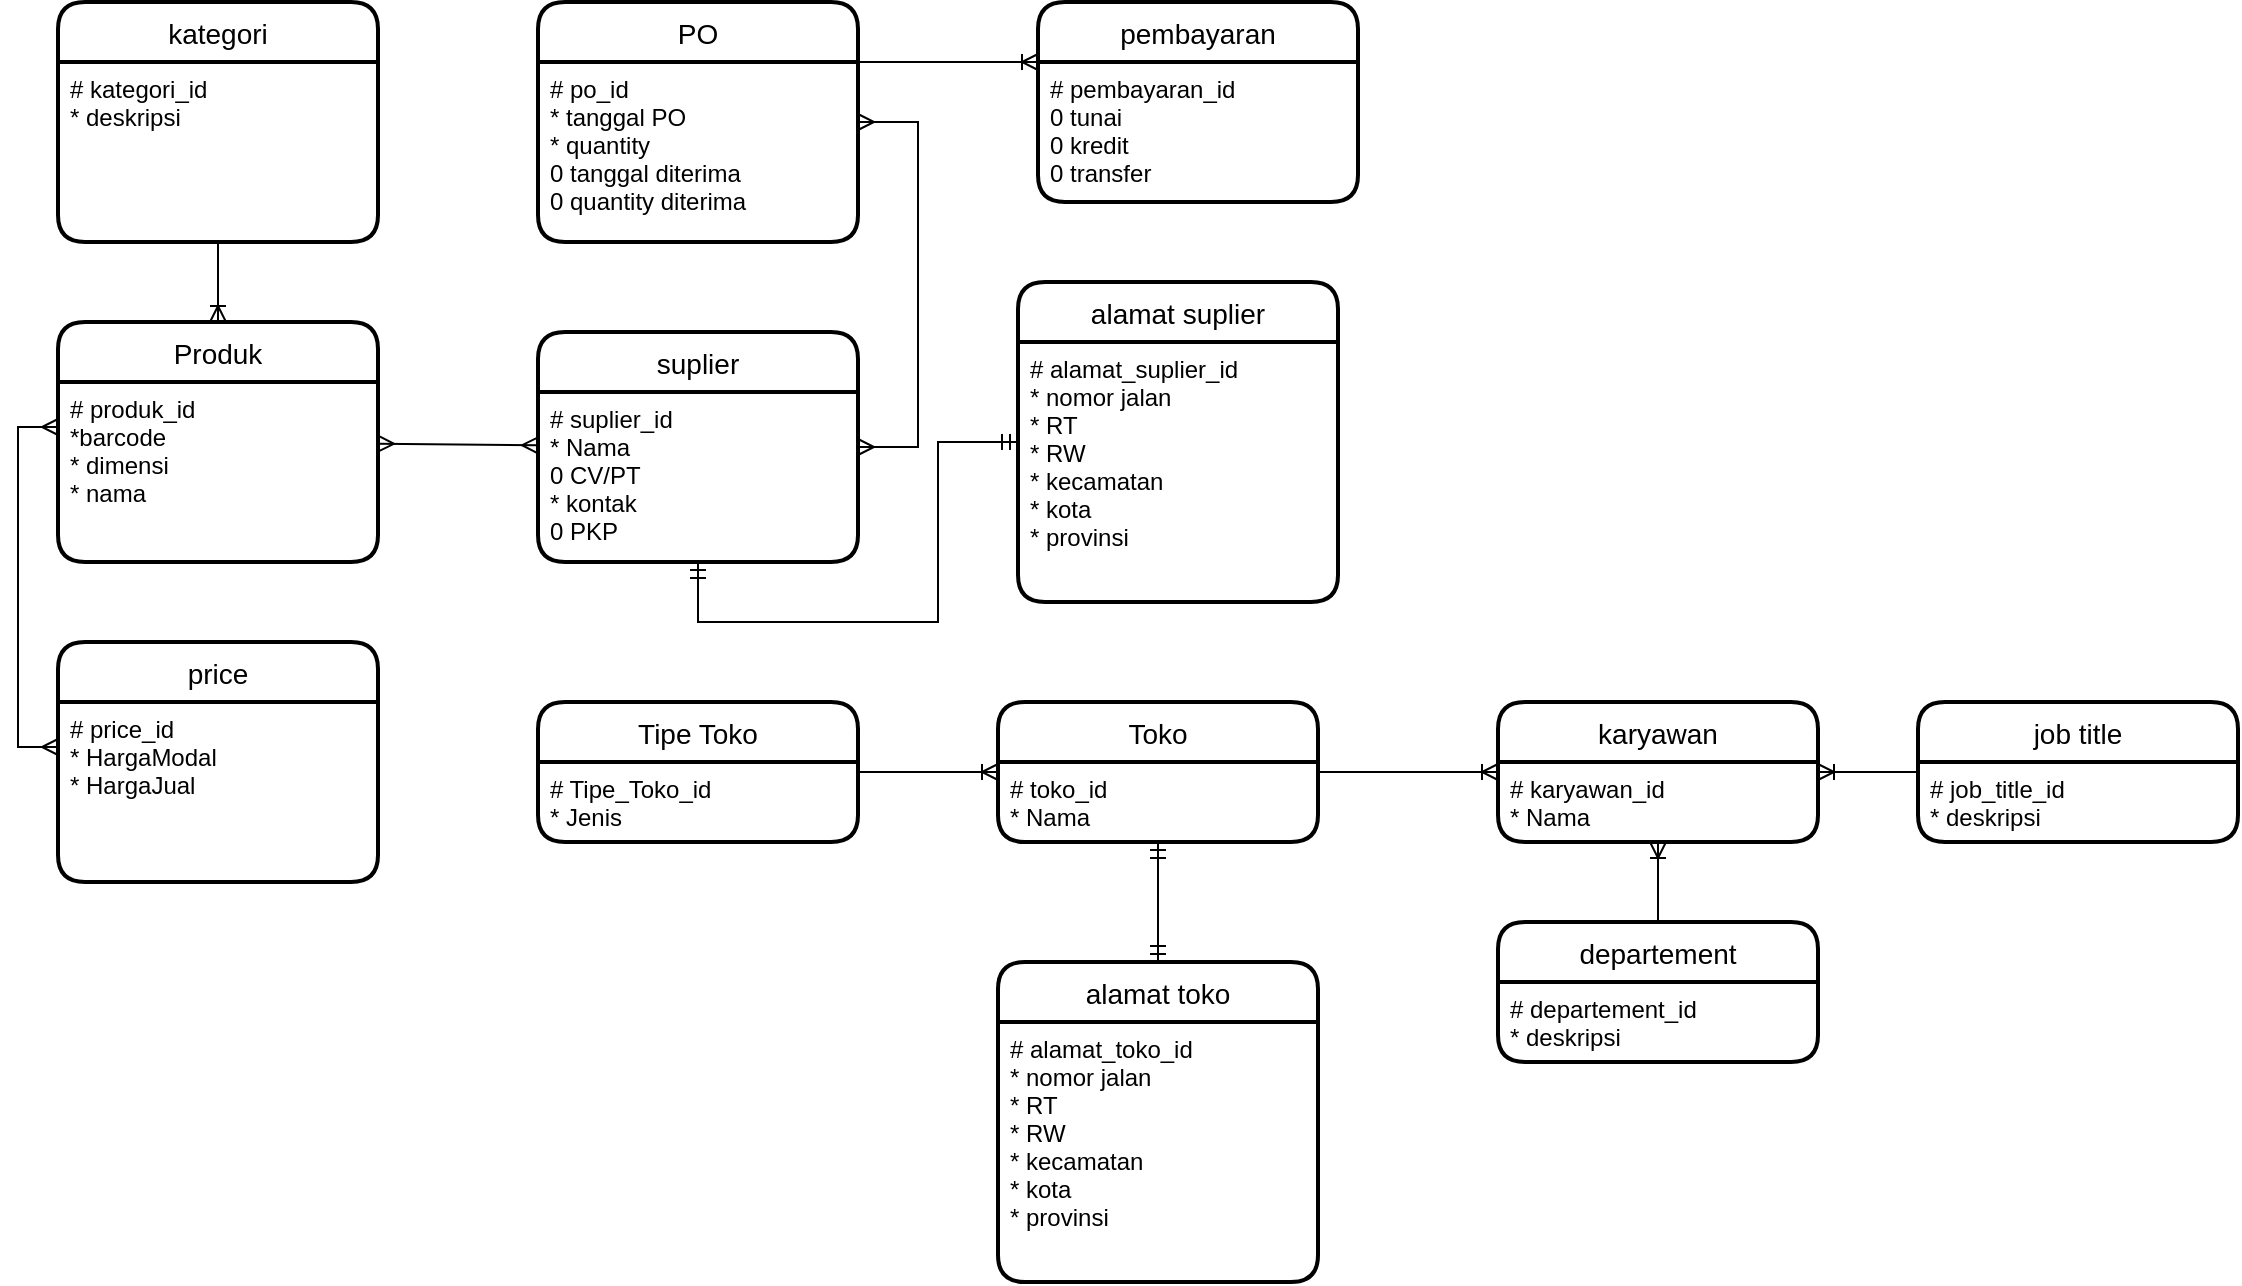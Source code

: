 <mxfile version="17.4.4" type="github">
  <diagram id="dCOqwgXnRTHYLyfLUK0r" name="Page-1">
    <mxGraphModel dx="994" dy="496" grid="1" gridSize="10" guides="1" tooltips="1" connect="1" arrows="1" fold="1" page="1" pageScale="1" pageWidth="1169" pageHeight="827" math="0" shadow="0">
      <root>
        <mxCell id="0" />
        <mxCell id="1" parent="0" />
        <mxCell id="9WvkdsGKAb6QdvBy8v1Z-1" value="Produk" style="swimlane;childLayout=stackLayout;horizontal=1;startSize=30;horizontalStack=0;rounded=1;fontSize=14;fontStyle=0;strokeWidth=2;resizeParent=0;resizeLast=1;shadow=0;dashed=0;align=center;" parent="1" vertex="1">
          <mxGeometry x="70" y="170" width="160" height="120" as="geometry" />
        </mxCell>
        <mxCell id="9WvkdsGKAb6QdvBy8v1Z-2" value="# produk_id&#xa;*barcode&#xa;* dimensi&#xa;* nama" style="align=left;strokeColor=none;fillColor=none;spacingLeft=4;fontSize=12;verticalAlign=top;resizable=0;rotatable=0;part=1;" parent="9WvkdsGKAb6QdvBy8v1Z-1" vertex="1">
          <mxGeometry y="30" width="160" height="90" as="geometry" />
        </mxCell>
        <mxCell id="9rjbofGNCwM_jJDuABlS-46" style="edgeStyle=none;rounded=0;orthogonalLoop=1;jettySize=auto;html=1;exitX=0.25;exitY=1;exitDx=0;exitDy=0;" edge="1" parent="9WvkdsGKAb6QdvBy8v1Z-1" source="9WvkdsGKAb6QdvBy8v1Z-2" target="9WvkdsGKAb6QdvBy8v1Z-2">
          <mxGeometry relative="1" as="geometry" />
        </mxCell>
        <mxCell id="9WvkdsGKAb6QdvBy8v1Z-3" value="price" style="swimlane;childLayout=stackLayout;horizontal=1;startSize=30;horizontalStack=0;rounded=1;fontSize=14;fontStyle=0;strokeWidth=2;resizeParent=0;resizeLast=1;shadow=0;dashed=0;align=center;" parent="1" vertex="1">
          <mxGeometry x="70" y="330" width="160" height="120" as="geometry" />
        </mxCell>
        <mxCell id="9WvkdsGKAb6QdvBy8v1Z-4" value="# price_id&#xa;* HargaModal&#xa;* HargaJual" style="align=left;strokeColor=none;fillColor=none;spacingLeft=4;fontSize=12;verticalAlign=top;resizable=0;rotatable=0;part=1;" parent="9WvkdsGKAb6QdvBy8v1Z-3" vertex="1">
          <mxGeometry y="30" width="160" height="90" as="geometry" />
        </mxCell>
        <mxCell id="9WvkdsGKAb6QdvBy8v1Z-8" value="" style="fontSize=12;html=1;endArrow=ERmany;startArrow=ERmany;rounded=0;exitX=0;exitY=0.25;exitDx=0;exitDy=0;entryX=0;entryY=0.25;entryDx=0;entryDy=0;edgeStyle=elbowEdgeStyle;" parent="1" source="9WvkdsGKAb6QdvBy8v1Z-2" target="9WvkdsGKAb6QdvBy8v1Z-4" edge="1">
          <mxGeometry width="100" height="100" relative="1" as="geometry">
            <mxPoint x="400" y="410" as="sourcePoint" />
            <mxPoint x="500" y="310" as="targetPoint" />
            <Array as="points">
              <mxPoint x="50" y="303" />
            </Array>
          </mxGeometry>
        </mxCell>
        <mxCell id="9WvkdsGKAb6QdvBy8v1Z-9" value="kategori" style="swimlane;childLayout=stackLayout;horizontal=1;startSize=30;horizontalStack=0;rounded=1;fontSize=14;fontStyle=0;strokeWidth=2;resizeParent=0;resizeLast=1;shadow=0;dashed=0;align=center;" parent="1" vertex="1">
          <mxGeometry x="70" y="10" width="160" height="120" as="geometry" />
        </mxCell>
        <mxCell id="9WvkdsGKAb6QdvBy8v1Z-10" value="# kategori_id&#xa;* deskripsi" style="align=left;strokeColor=none;fillColor=none;spacingLeft=4;fontSize=12;verticalAlign=top;resizable=0;rotatable=0;part=1;" parent="9WvkdsGKAb6QdvBy8v1Z-9" vertex="1">
          <mxGeometry y="30" width="160" height="90" as="geometry" />
        </mxCell>
        <mxCell id="9WvkdsGKAb6QdvBy8v1Z-11" value="" style="fontSize=12;html=1;endArrow=ERoneToMany;rounded=0;exitX=0.5;exitY=1;exitDx=0;exitDy=0;entryX=0.5;entryY=0;entryDx=0;entryDy=0;" parent="1" source="9WvkdsGKAb6QdvBy8v1Z-10" target="9WvkdsGKAb6QdvBy8v1Z-1" edge="1">
          <mxGeometry width="100" height="100" relative="1" as="geometry">
            <mxPoint x="360" y="200" as="sourcePoint" />
            <mxPoint x="460" y="100" as="targetPoint" />
          </mxGeometry>
        </mxCell>
        <mxCell id="9WvkdsGKAb6QdvBy8v1Z-12" value="suplier" style="swimlane;childLayout=stackLayout;horizontal=1;startSize=30;horizontalStack=0;rounded=1;fontSize=14;fontStyle=0;strokeWidth=2;resizeParent=0;resizeLast=1;shadow=0;dashed=0;align=center;" parent="1" vertex="1">
          <mxGeometry x="310" y="175" width="160" height="115" as="geometry" />
        </mxCell>
        <mxCell id="9WvkdsGKAb6QdvBy8v1Z-13" value="# suplier_id&#xa;* Nama&#xa;0 CV/PT&#xa;* kontak&#xa;0 PKP&#xa;" style="align=left;strokeColor=none;fillColor=none;spacingLeft=4;fontSize=12;verticalAlign=top;resizable=0;rotatable=0;part=1;" parent="9WvkdsGKAb6QdvBy8v1Z-12" vertex="1">
          <mxGeometry y="30" width="160" height="85" as="geometry" />
        </mxCell>
        <mxCell id="9WvkdsGKAb6QdvBy8v1Z-27" value="" style="fontSize=12;html=1;endArrow=ERmany;startArrow=ERmany;rounded=0;" parent="1" source="9WvkdsGKAb6QdvBy8v1Z-1" target="9WvkdsGKAb6QdvBy8v1Z-12" edge="1">
          <mxGeometry width="100" height="100" relative="1" as="geometry">
            <mxPoint x="360" y="300" as="sourcePoint" />
            <mxPoint x="460" y="200" as="targetPoint" />
          </mxGeometry>
        </mxCell>
        <mxCell id="9WvkdsGKAb6QdvBy8v1Z-28" value="Toko" style="swimlane;childLayout=stackLayout;horizontal=1;startSize=30;horizontalStack=0;rounded=1;fontSize=14;fontStyle=0;strokeWidth=2;resizeParent=0;resizeLast=1;shadow=0;dashed=0;align=center;" parent="1" vertex="1">
          <mxGeometry x="540" y="360" width="160" height="70" as="geometry" />
        </mxCell>
        <mxCell id="9WvkdsGKAb6QdvBy8v1Z-29" value="# toko_id&#xa;* Nama&#xa;" style="align=left;strokeColor=none;fillColor=none;spacingLeft=4;fontSize=12;verticalAlign=top;resizable=0;rotatable=0;part=1;" parent="9WvkdsGKAb6QdvBy8v1Z-28" vertex="1">
          <mxGeometry y="30" width="160" height="40" as="geometry" />
        </mxCell>
        <mxCell id="9rjbofGNCwM_jJDuABlS-1" value="Tipe Toko" style="swimlane;childLayout=stackLayout;horizontal=1;startSize=30;horizontalStack=0;rounded=1;fontSize=14;fontStyle=0;strokeWidth=2;resizeParent=0;resizeLast=1;shadow=0;dashed=0;align=center;" vertex="1" parent="1">
          <mxGeometry x="310" y="360" width="160" height="70" as="geometry" />
        </mxCell>
        <mxCell id="9rjbofGNCwM_jJDuABlS-2" value="# Tipe_Toko_id&#xa;* Jenis&#xa;" style="align=left;strokeColor=none;fillColor=none;spacingLeft=4;fontSize=12;verticalAlign=top;resizable=0;rotatable=0;part=1;" vertex="1" parent="9rjbofGNCwM_jJDuABlS-1">
          <mxGeometry y="30" width="160" height="40" as="geometry" />
        </mxCell>
        <mxCell id="9rjbofGNCwM_jJDuABlS-3" value="" style="fontSize=12;html=1;endArrow=ERoneToMany;rounded=0;" edge="1" parent="1" source="9rjbofGNCwM_jJDuABlS-1" target="9WvkdsGKAb6QdvBy8v1Z-28">
          <mxGeometry width="100" height="100" relative="1" as="geometry">
            <mxPoint x="300" y="430" as="sourcePoint" />
            <mxPoint x="400" y="330" as="targetPoint" />
          </mxGeometry>
        </mxCell>
        <mxCell id="9rjbofGNCwM_jJDuABlS-4" value="alamat toko" style="swimlane;childLayout=stackLayout;horizontal=1;startSize=30;horizontalStack=0;rounded=1;fontSize=14;fontStyle=0;strokeWidth=2;resizeParent=0;resizeLast=1;shadow=0;dashed=0;align=center;" vertex="1" parent="1">
          <mxGeometry x="540" y="490" width="160" height="160" as="geometry" />
        </mxCell>
        <mxCell id="9rjbofGNCwM_jJDuABlS-5" value="# alamat_toko_id&#xa;* nomor jalan&#xa;* RT&#xa;* RW&#xa;* kecamatan&#xa;* kota&#xa;* provinsi" style="align=left;strokeColor=none;fillColor=none;spacingLeft=4;fontSize=12;verticalAlign=top;resizable=0;rotatable=0;part=1;" vertex="1" parent="9rjbofGNCwM_jJDuABlS-4">
          <mxGeometry y="30" width="160" height="130" as="geometry" />
        </mxCell>
        <mxCell id="9rjbofGNCwM_jJDuABlS-6" value="" style="fontSize=12;html=1;endArrow=ERmandOne;startArrow=ERmandOne;rounded=0;" edge="1" parent="1" source="9rjbofGNCwM_jJDuABlS-4" target="9WvkdsGKAb6QdvBy8v1Z-28">
          <mxGeometry width="100" height="100" relative="1" as="geometry">
            <mxPoint x="300" y="530" as="sourcePoint" />
            <mxPoint x="400" y="430" as="targetPoint" />
          </mxGeometry>
        </mxCell>
        <mxCell id="9rjbofGNCwM_jJDuABlS-12" value="karyawan" style="swimlane;childLayout=stackLayout;horizontal=1;startSize=30;horizontalStack=0;rounded=1;fontSize=14;fontStyle=0;strokeWidth=2;resizeParent=0;resizeLast=1;shadow=0;dashed=0;align=center;" vertex="1" parent="1">
          <mxGeometry x="790" y="360" width="160" height="70" as="geometry" />
        </mxCell>
        <mxCell id="9rjbofGNCwM_jJDuABlS-13" value="# karyawan_id&#xa;* Nama" style="align=left;strokeColor=none;fillColor=none;spacingLeft=4;fontSize=12;verticalAlign=top;resizable=0;rotatable=0;part=1;" vertex="1" parent="9rjbofGNCwM_jJDuABlS-12">
          <mxGeometry y="30" width="160" height="40" as="geometry" />
        </mxCell>
        <mxCell id="9rjbofGNCwM_jJDuABlS-14" value="departement" style="swimlane;childLayout=stackLayout;horizontal=1;startSize=30;horizontalStack=0;rounded=1;fontSize=14;fontStyle=0;strokeWidth=2;resizeParent=0;resizeLast=1;shadow=0;dashed=0;align=center;" vertex="1" parent="1">
          <mxGeometry x="790" y="470" width="160" height="70" as="geometry" />
        </mxCell>
        <mxCell id="9rjbofGNCwM_jJDuABlS-15" value="# departement_id&#xa;* deskripsi" style="align=left;strokeColor=none;fillColor=none;spacingLeft=4;fontSize=12;verticalAlign=top;resizable=0;rotatable=0;part=1;" vertex="1" parent="9rjbofGNCwM_jJDuABlS-14">
          <mxGeometry y="30" width="160" height="40" as="geometry" />
        </mxCell>
        <mxCell id="9rjbofGNCwM_jJDuABlS-16" value="job title" style="swimlane;childLayout=stackLayout;horizontal=1;startSize=30;horizontalStack=0;rounded=1;fontSize=14;fontStyle=0;strokeWidth=2;resizeParent=0;resizeLast=1;shadow=0;dashed=0;align=center;" vertex="1" parent="1">
          <mxGeometry x="1000" y="360" width="160" height="70" as="geometry" />
        </mxCell>
        <mxCell id="9rjbofGNCwM_jJDuABlS-17" value="# job_title_id&#xa;* deskripsi" style="align=left;strokeColor=none;fillColor=none;spacingLeft=4;fontSize=12;verticalAlign=top;resizable=0;rotatable=0;part=1;" vertex="1" parent="9rjbofGNCwM_jJDuABlS-16">
          <mxGeometry y="30" width="160" height="40" as="geometry" />
        </mxCell>
        <mxCell id="9rjbofGNCwM_jJDuABlS-18" value="" style="fontSize=12;html=1;endArrow=ERoneToMany;rounded=0;" edge="1" parent="1" source="9rjbofGNCwM_jJDuABlS-16" target="9rjbofGNCwM_jJDuABlS-12">
          <mxGeometry width="100" height="100" relative="1" as="geometry">
            <mxPoint x="830" y="310" as="sourcePoint" />
            <mxPoint x="930" y="210" as="targetPoint" />
          </mxGeometry>
        </mxCell>
        <mxCell id="9rjbofGNCwM_jJDuABlS-19" value="" style="fontSize=12;html=1;endArrow=ERoneToMany;rounded=0;" edge="1" parent="1" source="9rjbofGNCwM_jJDuABlS-14" target="9rjbofGNCwM_jJDuABlS-12">
          <mxGeometry width="100" height="100" relative="1" as="geometry">
            <mxPoint x="1010" y="405" as="sourcePoint" />
            <mxPoint x="960" y="405" as="targetPoint" />
          </mxGeometry>
        </mxCell>
        <mxCell id="9rjbofGNCwM_jJDuABlS-20" value="" style="fontSize=12;html=1;endArrow=ERoneToMany;rounded=0;" edge="1" parent="1" source="9WvkdsGKAb6QdvBy8v1Z-28" target="9rjbofGNCwM_jJDuABlS-12">
          <mxGeometry width="100" height="100" relative="1" as="geometry">
            <mxPoint x="880" y="480" as="sourcePoint" />
            <mxPoint x="880" y="440" as="targetPoint" />
          </mxGeometry>
        </mxCell>
        <mxCell id="9rjbofGNCwM_jJDuABlS-21" value="PO" style="swimlane;childLayout=stackLayout;horizontal=1;startSize=30;horizontalStack=0;rounded=1;fontSize=14;fontStyle=0;strokeWidth=2;resizeParent=0;resizeLast=1;shadow=0;dashed=0;align=center;" vertex="1" parent="1">
          <mxGeometry x="310" y="10" width="160" height="120" as="geometry" />
        </mxCell>
        <mxCell id="9rjbofGNCwM_jJDuABlS-22" value="# po_id&#xa;* tanggal PO&#xa;* quantity&#xa;0 tanggal diterima&#xa;0 quantity diterima" style="align=left;strokeColor=none;fillColor=none;spacingLeft=4;fontSize=12;verticalAlign=top;resizable=0;rotatable=0;part=1;" vertex="1" parent="9rjbofGNCwM_jJDuABlS-21">
          <mxGeometry y="30" width="160" height="90" as="geometry" />
        </mxCell>
        <mxCell id="9rjbofGNCwM_jJDuABlS-26" value="" style="edgeStyle=entityRelationEdgeStyle;fontSize=12;html=1;endArrow=ERmany;startArrow=ERmany;rounded=0;" edge="1" parent="1" source="9WvkdsGKAb6QdvBy8v1Z-12" target="9rjbofGNCwM_jJDuABlS-21">
          <mxGeometry width="100" height="100" relative="1" as="geometry">
            <mxPoint x="370" y="200" as="sourcePoint" />
            <mxPoint x="470" y="100" as="targetPoint" />
          </mxGeometry>
        </mxCell>
        <mxCell id="9rjbofGNCwM_jJDuABlS-27" value="alamat suplier" style="swimlane;childLayout=stackLayout;horizontal=1;startSize=30;horizontalStack=0;rounded=1;fontSize=14;fontStyle=0;strokeWidth=2;resizeParent=0;resizeLast=1;shadow=0;dashed=0;align=center;" vertex="1" parent="1">
          <mxGeometry x="550" y="150" width="160" height="160" as="geometry" />
        </mxCell>
        <mxCell id="9rjbofGNCwM_jJDuABlS-28" value="# alamat_suplier_id&#xa;* nomor jalan&#xa;* RT&#xa;* RW&#xa;* kecamatan&#xa;* kota&#xa;* provinsi" style="align=left;strokeColor=none;fillColor=none;spacingLeft=4;fontSize=12;verticalAlign=top;resizable=0;rotatable=0;part=1;" vertex="1" parent="9rjbofGNCwM_jJDuABlS-27">
          <mxGeometry y="30" width="160" height="130" as="geometry" />
        </mxCell>
        <mxCell id="9rjbofGNCwM_jJDuABlS-29" value="" style="edgeStyle=orthogonalEdgeStyle;fontSize=12;html=1;endArrow=ERmandOne;startArrow=ERmandOne;rounded=0;exitX=0.5;exitY=1;exitDx=0;exitDy=0;" edge="1" parent="1" source="9WvkdsGKAb6QdvBy8v1Z-13" target="9rjbofGNCwM_jJDuABlS-27">
          <mxGeometry width="100" height="100" relative="1" as="geometry">
            <mxPoint x="370" y="360" as="sourcePoint" />
            <mxPoint x="470" y="260" as="targetPoint" />
            <Array as="points">
              <mxPoint x="390" y="320" />
              <mxPoint x="510" y="320" />
              <mxPoint x="510" y="230" />
            </Array>
          </mxGeometry>
        </mxCell>
        <mxCell id="9rjbofGNCwM_jJDuABlS-41" value="pembayaran" style="swimlane;childLayout=stackLayout;horizontal=1;startSize=30;horizontalStack=0;rounded=1;fontSize=14;fontStyle=0;strokeWidth=2;resizeParent=0;resizeLast=1;shadow=0;dashed=0;align=center;" vertex="1" parent="1">
          <mxGeometry x="560" y="10" width="160" height="100" as="geometry" />
        </mxCell>
        <mxCell id="9rjbofGNCwM_jJDuABlS-42" value="# pembayaran_id&#xa;0 tunai&#xa;0 kredit&#xa;0 transfer" style="align=left;strokeColor=none;fillColor=none;spacingLeft=4;fontSize=12;verticalAlign=top;resizable=0;rotatable=0;part=1;" vertex="1" parent="9rjbofGNCwM_jJDuABlS-41">
          <mxGeometry y="30" width="160" height="70" as="geometry" />
        </mxCell>
        <mxCell id="9rjbofGNCwM_jJDuABlS-43" value="" style="fontSize=12;html=1;endArrow=ERoneToMany;rounded=0;exitX=1;exitY=0.25;exitDx=0;exitDy=0;entryX=0;entryY=0;entryDx=0;entryDy=0;" edge="1" parent="1" source="9rjbofGNCwM_jJDuABlS-21" target="9rjbofGNCwM_jJDuABlS-42">
          <mxGeometry width="100" height="100" relative="1" as="geometry">
            <mxPoint x="500" y="70" as="sourcePoint" />
            <mxPoint x="600" y="-30" as="targetPoint" />
          </mxGeometry>
        </mxCell>
      </root>
    </mxGraphModel>
  </diagram>
</mxfile>
